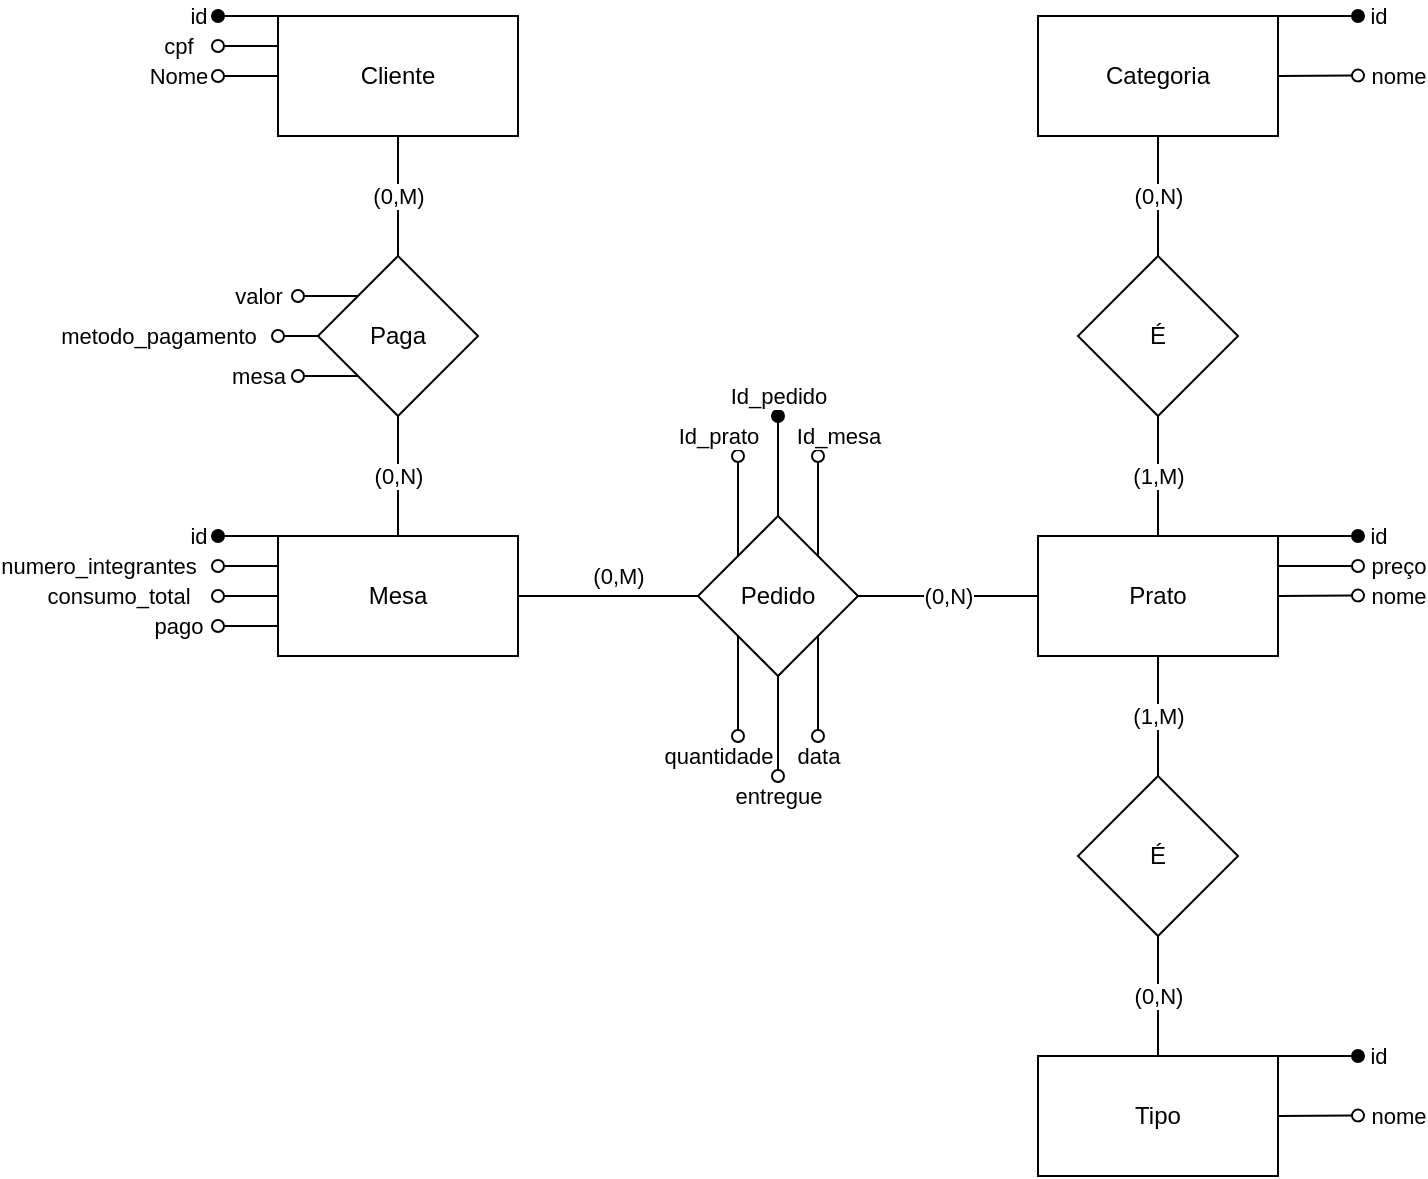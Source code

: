 <mxfile version="21.3.8" type="device">
  <diagram name="Página-1" id="yNTbNvu44qaYrOllC0qf">
    <mxGraphModel dx="840" dy="834" grid="1" gridSize="10" guides="1" tooltips="1" connect="1" arrows="1" fold="1" page="1" pageScale="1" pageWidth="827" pageHeight="1169" math="0" shadow="0">
      <root>
        <mxCell id="0" />
        <mxCell id="1" parent="0" />
        <mxCell id="0ZMdcath3wUsGajUXjvQ-10" value="(0,M)" style="edgeStyle=orthogonalEdgeStyle;rounded=0;orthogonalLoop=1;jettySize=auto;html=1;endArrow=none;endFill=0;" edge="1" parent="1" source="0ZMdcath3wUsGajUXjvQ-2" target="0ZMdcath3wUsGajUXjvQ-9">
          <mxGeometry x="-0.111" y="-10" relative="1" as="geometry">
            <mxPoint as="offset" />
          </mxGeometry>
        </mxCell>
        <mxCell id="0ZMdcath3wUsGajUXjvQ-26" value="(0,N)" style="edgeStyle=orthogonalEdgeStyle;rounded=0;orthogonalLoop=1;jettySize=auto;html=1;endArrow=none;endFill=0;" edge="1" parent="1" source="0ZMdcath3wUsGajUXjvQ-2" target="0ZMdcath3wUsGajUXjvQ-25">
          <mxGeometry relative="1" as="geometry" />
        </mxCell>
        <mxCell id="0ZMdcath3wUsGajUXjvQ-2" value="Pedido" style="rhombus;whiteSpace=wrap;html=1;" vertex="1" parent="1">
          <mxGeometry x="390" y="330" width="80" height="80" as="geometry" />
        </mxCell>
        <mxCell id="0ZMdcath3wUsGajUXjvQ-3" value="Id_prato" style="endArrow=none;html=1;rounded=0;entryX=0;entryY=0;entryDx=0;entryDy=0;endFill=0;startArrow=oval;startFill=0;" edge="1" parent="1" target="0ZMdcath3wUsGajUXjvQ-2">
          <mxGeometry x="-1" y="-14" width="50" height="50" relative="1" as="geometry">
            <mxPoint x="410" y="300" as="sourcePoint" />
            <mxPoint x="450" y="350" as="targetPoint" />
            <mxPoint x="4" y="-10" as="offset" />
          </mxGeometry>
        </mxCell>
        <mxCell id="0ZMdcath3wUsGajUXjvQ-4" value="Id_pedido" style="endArrow=oval;html=1;rounded=0;endFill=1;exitX=0.5;exitY=0;exitDx=0;exitDy=0;" edge="1" parent="1" source="0ZMdcath3wUsGajUXjvQ-2">
          <mxGeometry x="1" y="10" width="50" height="50" relative="1" as="geometry">
            <mxPoint x="410" y="340" as="sourcePoint" />
            <mxPoint x="430" y="280" as="targetPoint" />
            <mxPoint x="10" y="-10" as="offset" />
          </mxGeometry>
        </mxCell>
        <mxCell id="0ZMdcath3wUsGajUXjvQ-5" value="Id_mesa" style="endArrow=oval;html=1;rounded=0;endFill=0;exitX=1;exitY=0;exitDx=0;exitDy=0;" edge="1" parent="1" source="0ZMdcath3wUsGajUXjvQ-2">
          <mxGeometry x="1" y="-14" width="50" height="50" relative="1" as="geometry">
            <mxPoint x="410" y="340" as="sourcePoint" />
            <mxPoint x="450" y="300" as="targetPoint" />
            <mxPoint x="-4" y="-10" as="offset" />
          </mxGeometry>
        </mxCell>
        <mxCell id="0ZMdcath3wUsGajUXjvQ-6" value="quantidade" style="endArrow=oval;html=1;rounded=0;endFill=0;exitX=0;exitY=1;exitDx=0;exitDy=0;" edge="1" parent="1" source="0ZMdcath3wUsGajUXjvQ-2">
          <mxGeometry x="1" y="-14" width="50" height="50" relative="1" as="geometry">
            <mxPoint x="410" y="430" as="sourcePoint" />
            <mxPoint x="410" y="440" as="targetPoint" />
            <mxPoint x="4" y="10" as="offset" />
          </mxGeometry>
        </mxCell>
        <mxCell id="0ZMdcath3wUsGajUXjvQ-7" value="entregue" style="endArrow=oval;html=1;rounded=0;endFill=0;exitX=0.5;exitY=1;exitDx=0;exitDy=0;" edge="1" parent="1" source="0ZMdcath3wUsGajUXjvQ-2">
          <mxGeometry x="1" y="10" width="50" height="50" relative="1" as="geometry">
            <mxPoint x="410" y="420" as="sourcePoint" />
            <mxPoint x="430" y="460" as="targetPoint" />
            <mxPoint x="-10" y="10" as="offset" />
          </mxGeometry>
        </mxCell>
        <mxCell id="0ZMdcath3wUsGajUXjvQ-8" value="data" style="endArrow=oval;html=1;rounded=0;endFill=0;exitX=1;exitY=1;exitDx=0;exitDy=0;" edge="1" parent="1" source="0ZMdcath3wUsGajUXjvQ-2">
          <mxGeometry x="1" y="10" width="50" height="50" relative="1" as="geometry">
            <mxPoint x="410" y="450" as="sourcePoint" />
            <mxPoint x="450" y="440" as="targetPoint" />
            <mxPoint x="-10" y="10" as="offset" />
          </mxGeometry>
        </mxCell>
        <mxCell id="0ZMdcath3wUsGajUXjvQ-12" value="(0,N)" style="edgeStyle=orthogonalEdgeStyle;rounded=0;orthogonalLoop=1;jettySize=auto;html=1;endArrow=none;endFill=0;" edge="1" parent="1" source="0ZMdcath3wUsGajUXjvQ-9" target="0ZMdcath3wUsGajUXjvQ-11">
          <mxGeometry relative="1" as="geometry" />
        </mxCell>
        <mxCell id="0ZMdcath3wUsGajUXjvQ-9" value="Mesa" style="rounded=0;whiteSpace=wrap;html=1;" vertex="1" parent="1">
          <mxGeometry x="180" y="340" width="120" height="60" as="geometry" />
        </mxCell>
        <mxCell id="0ZMdcath3wUsGajUXjvQ-18" value="(0,M)" style="edgeStyle=orthogonalEdgeStyle;rounded=0;orthogonalLoop=1;jettySize=auto;html=1;endArrow=none;endFill=0;" edge="1" parent="1" source="0ZMdcath3wUsGajUXjvQ-11" target="0ZMdcath3wUsGajUXjvQ-17">
          <mxGeometry relative="1" as="geometry" />
        </mxCell>
        <mxCell id="0ZMdcath3wUsGajUXjvQ-11" value="Paga" style="rhombus;whiteSpace=wrap;html=1;" vertex="1" parent="1">
          <mxGeometry x="200" y="200" width="80" height="80" as="geometry" />
        </mxCell>
        <mxCell id="0ZMdcath3wUsGajUXjvQ-13" value="id" style="endArrow=oval;html=1;rounded=0;endFill=1;exitX=0;exitY=0;exitDx=0;exitDy=0;" edge="1" parent="1" source="0ZMdcath3wUsGajUXjvQ-9">
          <mxGeometry x="1" y="10" width="50" height="50" relative="1" as="geometry">
            <mxPoint x="220" y="390" as="sourcePoint" />
            <mxPoint x="150" y="340" as="targetPoint" />
            <mxPoint x="-10" y="-10" as="offset" />
          </mxGeometry>
        </mxCell>
        <mxCell id="0ZMdcath3wUsGajUXjvQ-14" value="numero_integrantes" style="endArrow=oval;html=1;rounded=0;endFill=0;exitX=0;exitY=0.25;exitDx=0;exitDy=0;" edge="1" parent="1" source="0ZMdcath3wUsGajUXjvQ-9">
          <mxGeometry x="1" y="60" width="50" height="50" relative="1" as="geometry">
            <mxPoint x="220" y="390" as="sourcePoint" />
            <mxPoint x="150" y="355" as="targetPoint" />
            <mxPoint x="-60" y="-60" as="offset" />
          </mxGeometry>
        </mxCell>
        <mxCell id="0ZMdcath3wUsGajUXjvQ-15" value="consumo_total" style="endArrow=oval;html=1;rounded=0;endFill=0;exitX=0;exitY=0.5;exitDx=0;exitDy=0;" edge="1" parent="1" source="0ZMdcath3wUsGajUXjvQ-9">
          <mxGeometry x="1" y="50" width="50" height="50" relative="1" as="geometry">
            <mxPoint x="180" y="390" as="sourcePoint" />
            <mxPoint x="150" y="370" as="targetPoint" />
            <mxPoint x="-50" y="-50" as="offset" />
          </mxGeometry>
        </mxCell>
        <mxCell id="0ZMdcath3wUsGajUXjvQ-16" value="pago" style="endArrow=oval;html=1;rounded=0;endFill=0;exitX=0;exitY=0.75;exitDx=0;exitDy=0;" edge="1" parent="1" source="0ZMdcath3wUsGajUXjvQ-9">
          <mxGeometry x="1" y="20" width="50" height="50" relative="1" as="geometry">
            <mxPoint x="180" y="390" as="sourcePoint" />
            <mxPoint x="150" y="385" as="targetPoint" />
            <mxPoint x="-20" y="-20" as="offset" />
          </mxGeometry>
        </mxCell>
        <mxCell id="0ZMdcath3wUsGajUXjvQ-17" value="Cliente" style="rounded=0;whiteSpace=wrap;html=1;" vertex="1" parent="1">
          <mxGeometry x="180" y="80" width="120" height="60" as="geometry" />
        </mxCell>
        <mxCell id="0ZMdcath3wUsGajUXjvQ-19" value="valor" style="endArrow=none;html=1;rounded=0;entryX=0;entryY=0;entryDx=0;entryDy=0;endFill=0;startArrow=oval;startFill=0;" edge="1" parent="1" target="0ZMdcath3wUsGajUXjvQ-11">
          <mxGeometry x="-1" y="-20" width="50" height="50" relative="1" as="geometry">
            <mxPoint x="190" y="220" as="sourcePoint" />
            <mxPoint x="230" y="230" as="targetPoint" />
            <mxPoint x="-20" y="-20" as="offset" />
          </mxGeometry>
        </mxCell>
        <mxCell id="0ZMdcath3wUsGajUXjvQ-20" value="metodo_pagamento" style="endArrow=oval;html=1;rounded=0;endFill=0;exitX=0;exitY=0.5;exitDx=0;exitDy=0;" edge="1" parent="1" source="0ZMdcath3wUsGajUXjvQ-11">
          <mxGeometry x="1" y="60" width="50" height="50" relative="1" as="geometry">
            <mxPoint x="180" y="280" as="sourcePoint" />
            <mxPoint x="180" y="240" as="targetPoint" />
            <mxPoint x="-60" y="-60" as="offset" />
          </mxGeometry>
        </mxCell>
        <mxCell id="0ZMdcath3wUsGajUXjvQ-21" value="id" style="endArrow=oval;html=1;rounded=0;endFill=1;exitX=0;exitY=0;exitDx=0;exitDy=0;" edge="1" parent="1" source="0ZMdcath3wUsGajUXjvQ-17">
          <mxGeometry x="1" y="10" width="50" height="50" relative="1" as="geometry">
            <mxPoint x="180" y="220" as="sourcePoint" />
            <mxPoint x="150" y="80" as="targetPoint" />
            <mxPoint x="-10" y="-10" as="offset" />
          </mxGeometry>
        </mxCell>
        <mxCell id="0ZMdcath3wUsGajUXjvQ-22" value="cpf" style="endArrow=oval;html=1;rounded=0;endFill=0;exitX=0;exitY=0.25;exitDx=0;exitDy=0;" edge="1" parent="1" source="0ZMdcath3wUsGajUXjvQ-17">
          <mxGeometry x="1" y="20" width="50" height="50" relative="1" as="geometry">
            <mxPoint x="180" y="220" as="sourcePoint" />
            <mxPoint x="150" y="95" as="targetPoint" />
            <mxPoint x="-20" y="-20" as="offset" />
          </mxGeometry>
        </mxCell>
        <mxCell id="0ZMdcath3wUsGajUXjvQ-23" value="Nome" style="endArrow=oval;html=1;rounded=0;endFill=0;exitX=0;exitY=0.5;exitDx=0;exitDy=0;" edge="1" parent="1" source="0ZMdcath3wUsGajUXjvQ-17">
          <mxGeometry x="1" y="20" width="50" height="50" relative="1" as="geometry">
            <mxPoint x="180" y="220" as="sourcePoint" />
            <mxPoint x="150" y="110" as="targetPoint" />
            <mxPoint x="-20" y="-20" as="offset" />
          </mxGeometry>
        </mxCell>
        <mxCell id="0ZMdcath3wUsGajUXjvQ-24" value="mesa" style="endArrow=oval;html=1;rounded=0;endFill=0;exitX=0;exitY=1;exitDx=0;exitDy=0;" edge="1" parent="1" source="0ZMdcath3wUsGajUXjvQ-11">
          <mxGeometry x="1" y="20" width="50" height="50" relative="1" as="geometry">
            <mxPoint x="180" y="220" as="sourcePoint" />
            <mxPoint x="190" y="260" as="targetPoint" />
            <mxPoint x="-20" y="-20" as="offset" />
          </mxGeometry>
        </mxCell>
        <mxCell id="0ZMdcath3wUsGajUXjvQ-25" value="Prato" style="rounded=0;whiteSpace=wrap;html=1;" vertex="1" parent="1">
          <mxGeometry x="560" y="340" width="120" height="60" as="geometry" />
        </mxCell>
        <mxCell id="0ZMdcath3wUsGajUXjvQ-30" value="&lt;div&gt;(1,M)&lt;/div&gt;" style="edgeStyle=orthogonalEdgeStyle;rounded=0;orthogonalLoop=1;jettySize=auto;html=1;endArrow=none;endFill=0;" edge="1" parent="1" source="0ZMdcath3wUsGajUXjvQ-27" target="0ZMdcath3wUsGajUXjvQ-25">
          <mxGeometry relative="1" as="geometry" />
        </mxCell>
        <mxCell id="0ZMdcath3wUsGajUXjvQ-27" value="É" style="rhombus;whiteSpace=wrap;html=1;" vertex="1" parent="1">
          <mxGeometry x="580" y="200" width="80" height="80" as="geometry" />
        </mxCell>
        <mxCell id="0ZMdcath3wUsGajUXjvQ-29" value="(1,M)" style="edgeStyle=orthogonalEdgeStyle;rounded=0;orthogonalLoop=1;jettySize=auto;html=1;endArrow=none;endFill=0;" edge="1" parent="1" source="0ZMdcath3wUsGajUXjvQ-28" target="0ZMdcath3wUsGajUXjvQ-25">
          <mxGeometry relative="1" as="geometry" />
        </mxCell>
        <mxCell id="0ZMdcath3wUsGajUXjvQ-28" value="É" style="rhombus;whiteSpace=wrap;html=1;" vertex="1" parent="1">
          <mxGeometry x="580" y="460" width="80" height="80" as="geometry" />
        </mxCell>
        <mxCell id="0ZMdcath3wUsGajUXjvQ-31" value="id" style="endArrow=oval;html=1;rounded=0;endFill=1;exitX=1;exitY=0;exitDx=0;exitDy=0;" edge="1" parent="1" source="0ZMdcath3wUsGajUXjvQ-25">
          <mxGeometry x="1" y="10" width="50" height="50" relative="1" as="geometry">
            <mxPoint x="590" y="380" as="sourcePoint" />
            <mxPoint x="720" y="340" as="targetPoint" />
            <mxPoint x="10" y="10" as="offset" />
          </mxGeometry>
        </mxCell>
        <mxCell id="0ZMdcath3wUsGajUXjvQ-32" value="preço" style="endArrow=oval;html=1;rounded=0;exitX=1;exitY=0.25;exitDx=0;exitDy=0;endFill=0;" edge="1" parent="1" source="0ZMdcath3wUsGajUXjvQ-25">
          <mxGeometry x="1" y="20" width="50" height="50" relative="1" as="geometry">
            <mxPoint x="590" y="380" as="sourcePoint" />
            <mxPoint x="720" y="355" as="targetPoint" />
            <mxPoint x="20" y="20" as="offset" />
          </mxGeometry>
        </mxCell>
        <mxCell id="0ZMdcath3wUsGajUXjvQ-33" value="nome" style="endArrow=oval;html=1;rounded=0;endFill=0;exitX=1;exitY=0.5;exitDx=0;exitDy=0;" edge="1" parent="1" source="0ZMdcath3wUsGajUXjvQ-25">
          <mxGeometry x="1" y="20" width="50" height="50" relative="1" as="geometry">
            <mxPoint x="690" y="370" as="sourcePoint" />
            <mxPoint x="720" y="369.79" as="targetPoint" />
            <mxPoint x="20" y="20" as="offset" />
          </mxGeometry>
        </mxCell>
        <mxCell id="0ZMdcath3wUsGajUXjvQ-37" value="(0,N)" style="edgeStyle=orthogonalEdgeStyle;rounded=0;orthogonalLoop=1;jettySize=auto;html=1;endArrow=none;endFill=0;" edge="1" parent="1" source="0ZMdcath3wUsGajUXjvQ-36" target="0ZMdcath3wUsGajUXjvQ-27">
          <mxGeometry relative="1" as="geometry" />
        </mxCell>
        <mxCell id="0ZMdcath3wUsGajUXjvQ-36" value="Categoria" style="rounded=0;whiteSpace=wrap;html=1;" vertex="1" parent="1">
          <mxGeometry x="560" y="80" width="120" height="60" as="geometry" />
        </mxCell>
        <mxCell id="0ZMdcath3wUsGajUXjvQ-38" value="id" style="endArrow=oval;html=1;rounded=0;endFill=1;exitX=1;exitY=0;exitDx=0;exitDy=0;" edge="1" parent="1" source="0ZMdcath3wUsGajUXjvQ-36">
          <mxGeometry x="1" y="10" width="50" height="50" relative="1" as="geometry">
            <mxPoint x="690" y="80" as="sourcePoint" />
            <mxPoint x="720" y="80" as="targetPoint" />
            <mxPoint x="10" y="10" as="offset" />
          </mxGeometry>
        </mxCell>
        <mxCell id="0ZMdcath3wUsGajUXjvQ-39" value="nome" style="endArrow=oval;html=1;rounded=0;endFill=0;exitX=1;exitY=0.5;exitDx=0;exitDy=0;" edge="1" parent="1" source="0ZMdcath3wUsGajUXjvQ-36">
          <mxGeometry x="1" y="20" width="50" height="50" relative="1" as="geometry">
            <mxPoint x="690" y="110" as="sourcePoint" />
            <mxPoint x="720" y="109.79" as="targetPoint" />
            <mxPoint x="20" y="20" as="offset" />
          </mxGeometry>
        </mxCell>
        <mxCell id="0ZMdcath3wUsGajUXjvQ-41" value="(0,N)" style="edgeStyle=orthogonalEdgeStyle;rounded=0;orthogonalLoop=1;jettySize=auto;html=1;endArrow=none;endFill=0;" edge="1" parent="1" source="0ZMdcath3wUsGajUXjvQ-40" target="0ZMdcath3wUsGajUXjvQ-28">
          <mxGeometry relative="1" as="geometry" />
        </mxCell>
        <mxCell id="0ZMdcath3wUsGajUXjvQ-40" value="Tipo" style="rounded=0;whiteSpace=wrap;html=1;" vertex="1" parent="1">
          <mxGeometry x="560" y="600" width="120" height="60" as="geometry" />
        </mxCell>
        <mxCell id="0ZMdcath3wUsGajUXjvQ-42" value="id" style="endArrow=oval;html=1;rounded=0;endFill=1;exitX=1;exitY=0;exitDx=0;exitDy=0;" edge="1" parent="1">
          <mxGeometry x="1" y="10" width="50" height="50" relative="1" as="geometry">
            <mxPoint x="680" y="600" as="sourcePoint" />
            <mxPoint x="720" y="600" as="targetPoint" />
            <mxPoint x="10" y="10" as="offset" />
          </mxGeometry>
        </mxCell>
        <mxCell id="0ZMdcath3wUsGajUXjvQ-43" value="nome" style="endArrow=oval;html=1;rounded=0;endFill=0;exitX=1;exitY=0.5;exitDx=0;exitDy=0;" edge="1" parent="1">
          <mxGeometry x="1" y="20" width="50" height="50" relative="1" as="geometry">
            <mxPoint x="680" y="630" as="sourcePoint" />
            <mxPoint x="720" y="629.79" as="targetPoint" />
            <mxPoint x="20" y="20" as="offset" />
          </mxGeometry>
        </mxCell>
      </root>
    </mxGraphModel>
  </diagram>
</mxfile>
